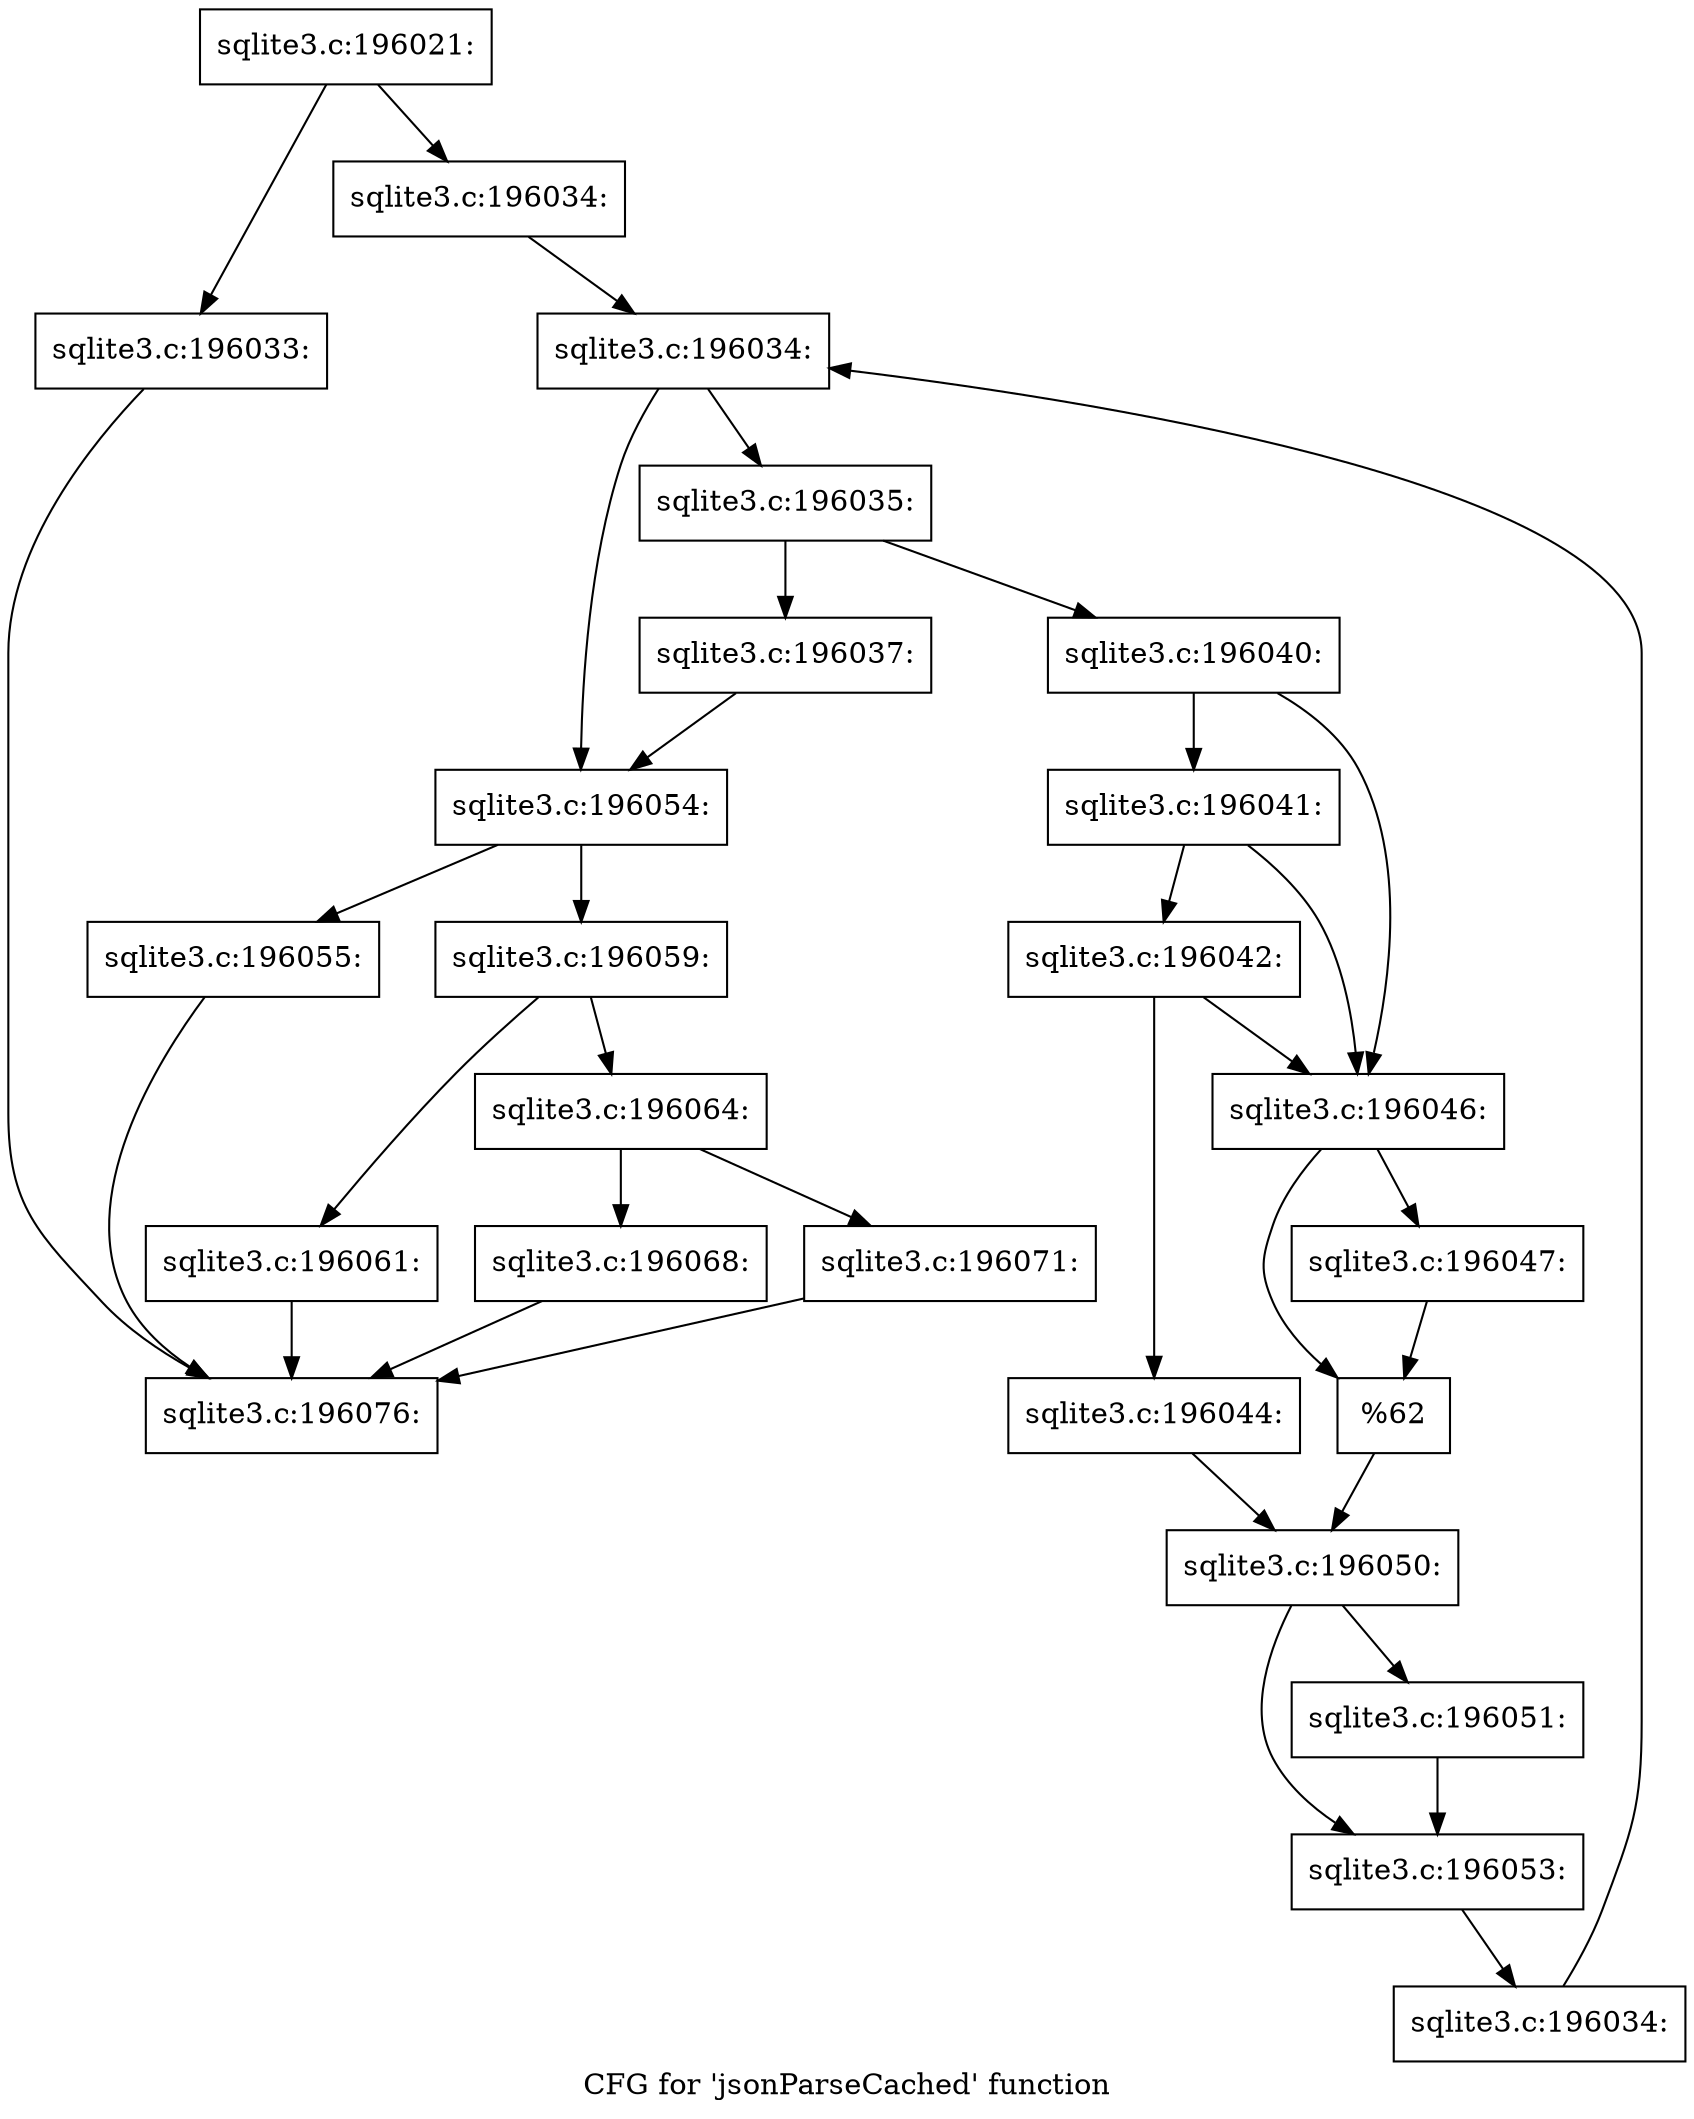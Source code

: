 digraph "CFG for 'jsonParseCached' function" {
	label="CFG for 'jsonParseCached' function";

	Node0x55c0fa875de0 [shape=record,label="{sqlite3.c:196021:}"];
	Node0x55c0fa875de0 -> Node0x55c0fa87db30;
	Node0x55c0fa875de0 -> Node0x55c0fa87db80;
	Node0x55c0fa87db30 [shape=record,label="{sqlite3.c:196033:}"];
	Node0x55c0fa87db30 -> Node0x55c0fa875f60;
	Node0x55c0fa87db80 [shape=record,label="{sqlite3.c:196034:}"];
	Node0x55c0fa87db80 -> Node0x55c0fa87e180;
	Node0x55c0fa87e180 [shape=record,label="{sqlite3.c:196034:}"];
	Node0x55c0fa87e180 -> Node0x55c0fa87e3a0;
	Node0x55c0fa87e180 -> Node0x55c0fa87dfd0;
	Node0x55c0fa87e3a0 [shape=record,label="{sqlite3.c:196035:}"];
	Node0x55c0fa87e3a0 -> Node0x55c0fa87ec50;
	Node0x55c0fa87e3a0 -> Node0x55c0fa87eca0;
	Node0x55c0fa87ec50 [shape=record,label="{sqlite3.c:196037:}"];
	Node0x55c0fa87ec50 -> Node0x55c0fa87dfd0;
	Node0x55c0fa87eca0 [shape=record,label="{sqlite3.c:196040:}"];
	Node0x55c0fa87eca0 -> Node0x55c0fa87f470;
	Node0x55c0fa87eca0 -> Node0x55c0fa87f3a0;
	Node0x55c0fa87f470 [shape=record,label="{sqlite3.c:196041:}"];
	Node0x55c0fa87f470 -> Node0x55c0fa87f3f0;
	Node0x55c0fa87f470 -> Node0x55c0fa87f3a0;
	Node0x55c0fa87f3f0 [shape=record,label="{sqlite3.c:196042:}"];
	Node0x55c0fa87f3f0 -> Node0x55c0fa87f300;
	Node0x55c0fa87f3f0 -> Node0x55c0fa87f3a0;
	Node0x55c0fa87f300 [shape=record,label="{sqlite3.c:196044:}"];
	Node0x55c0fa87f300 -> Node0x55c0fa87f350;
	Node0x55c0fa87f3a0 [shape=record,label="{sqlite3.c:196046:}"];
	Node0x55c0fa87f3a0 -> Node0x55c0fa880790;
	Node0x55c0fa87f3a0 -> Node0x55c0fa8807e0;
	Node0x55c0fa880790 [shape=record,label="{sqlite3.c:196047:}"];
	Node0x55c0fa880790 -> Node0x55c0fa8807e0;
	Node0x55c0fa8807e0 [shape=record,label="{%62}"];
	Node0x55c0fa8807e0 -> Node0x55c0fa87f350;
	Node0x55c0fa87f350 [shape=record,label="{sqlite3.c:196050:}"];
	Node0x55c0fa87f350 -> Node0x55c0fa881370;
	Node0x55c0fa87f350 -> Node0x55c0fa8813c0;
	Node0x55c0fa881370 [shape=record,label="{sqlite3.c:196051:}"];
	Node0x55c0fa881370 -> Node0x55c0fa8813c0;
	Node0x55c0fa8813c0 [shape=record,label="{sqlite3.c:196053:}"];
	Node0x55c0fa8813c0 -> Node0x55c0fa87e310;
	Node0x55c0fa87e310 [shape=record,label="{sqlite3.c:196034:}"];
	Node0x55c0fa87e310 -> Node0x55c0fa87e180;
	Node0x55c0fa87dfd0 [shape=record,label="{sqlite3.c:196054:}"];
	Node0x55c0fa87dfd0 -> Node0x55c0fa8821c0;
	Node0x55c0fa87dfd0 -> Node0x55c0fa882210;
	Node0x55c0fa8821c0 [shape=record,label="{sqlite3.c:196055:}"];
	Node0x55c0fa8821c0 -> Node0x55c0fa875f60;
	Node0x55c0fa882210 [shape=record,label="{sqlite3.c:196059:}"];
	Node0x55c0fa882210 -> Node0x55c0fa883290;
	Node0x55c0fa882210 -> Node0x55c0fa8832e0;
	Node0x55c0fa883290 [shape=record,label="{sqlite3.c:196061:}"];
	Node0x55c0fa883290 -> Node0x55c0fa875f60;
	Node0x55c0fa8832e0 [shape=record,label="{sqlite3.c:196064:}"];
	Node0x55c0fa8832e0 -> Node0x55c0fa8846e0;
	Node0x55c0fa8832e0 -> Node0x55c0fa884730;
	Node0x55c0fa8846e0 [shape=record,label="{sqlite3.c:196068:}"];
	Node0x55c0fa8846e0 -> Node0x55c0fa875f60;
	Node0x55c0fa884730 [shape=record,label="{sqlite3.c:196071:}"];
	Node0x55c0fa884730 -> Node0x55c0fa875f60;
	Node0x55c0fa875f60 [shape=record,label="{sqlite3.c:196076:}"];
}
